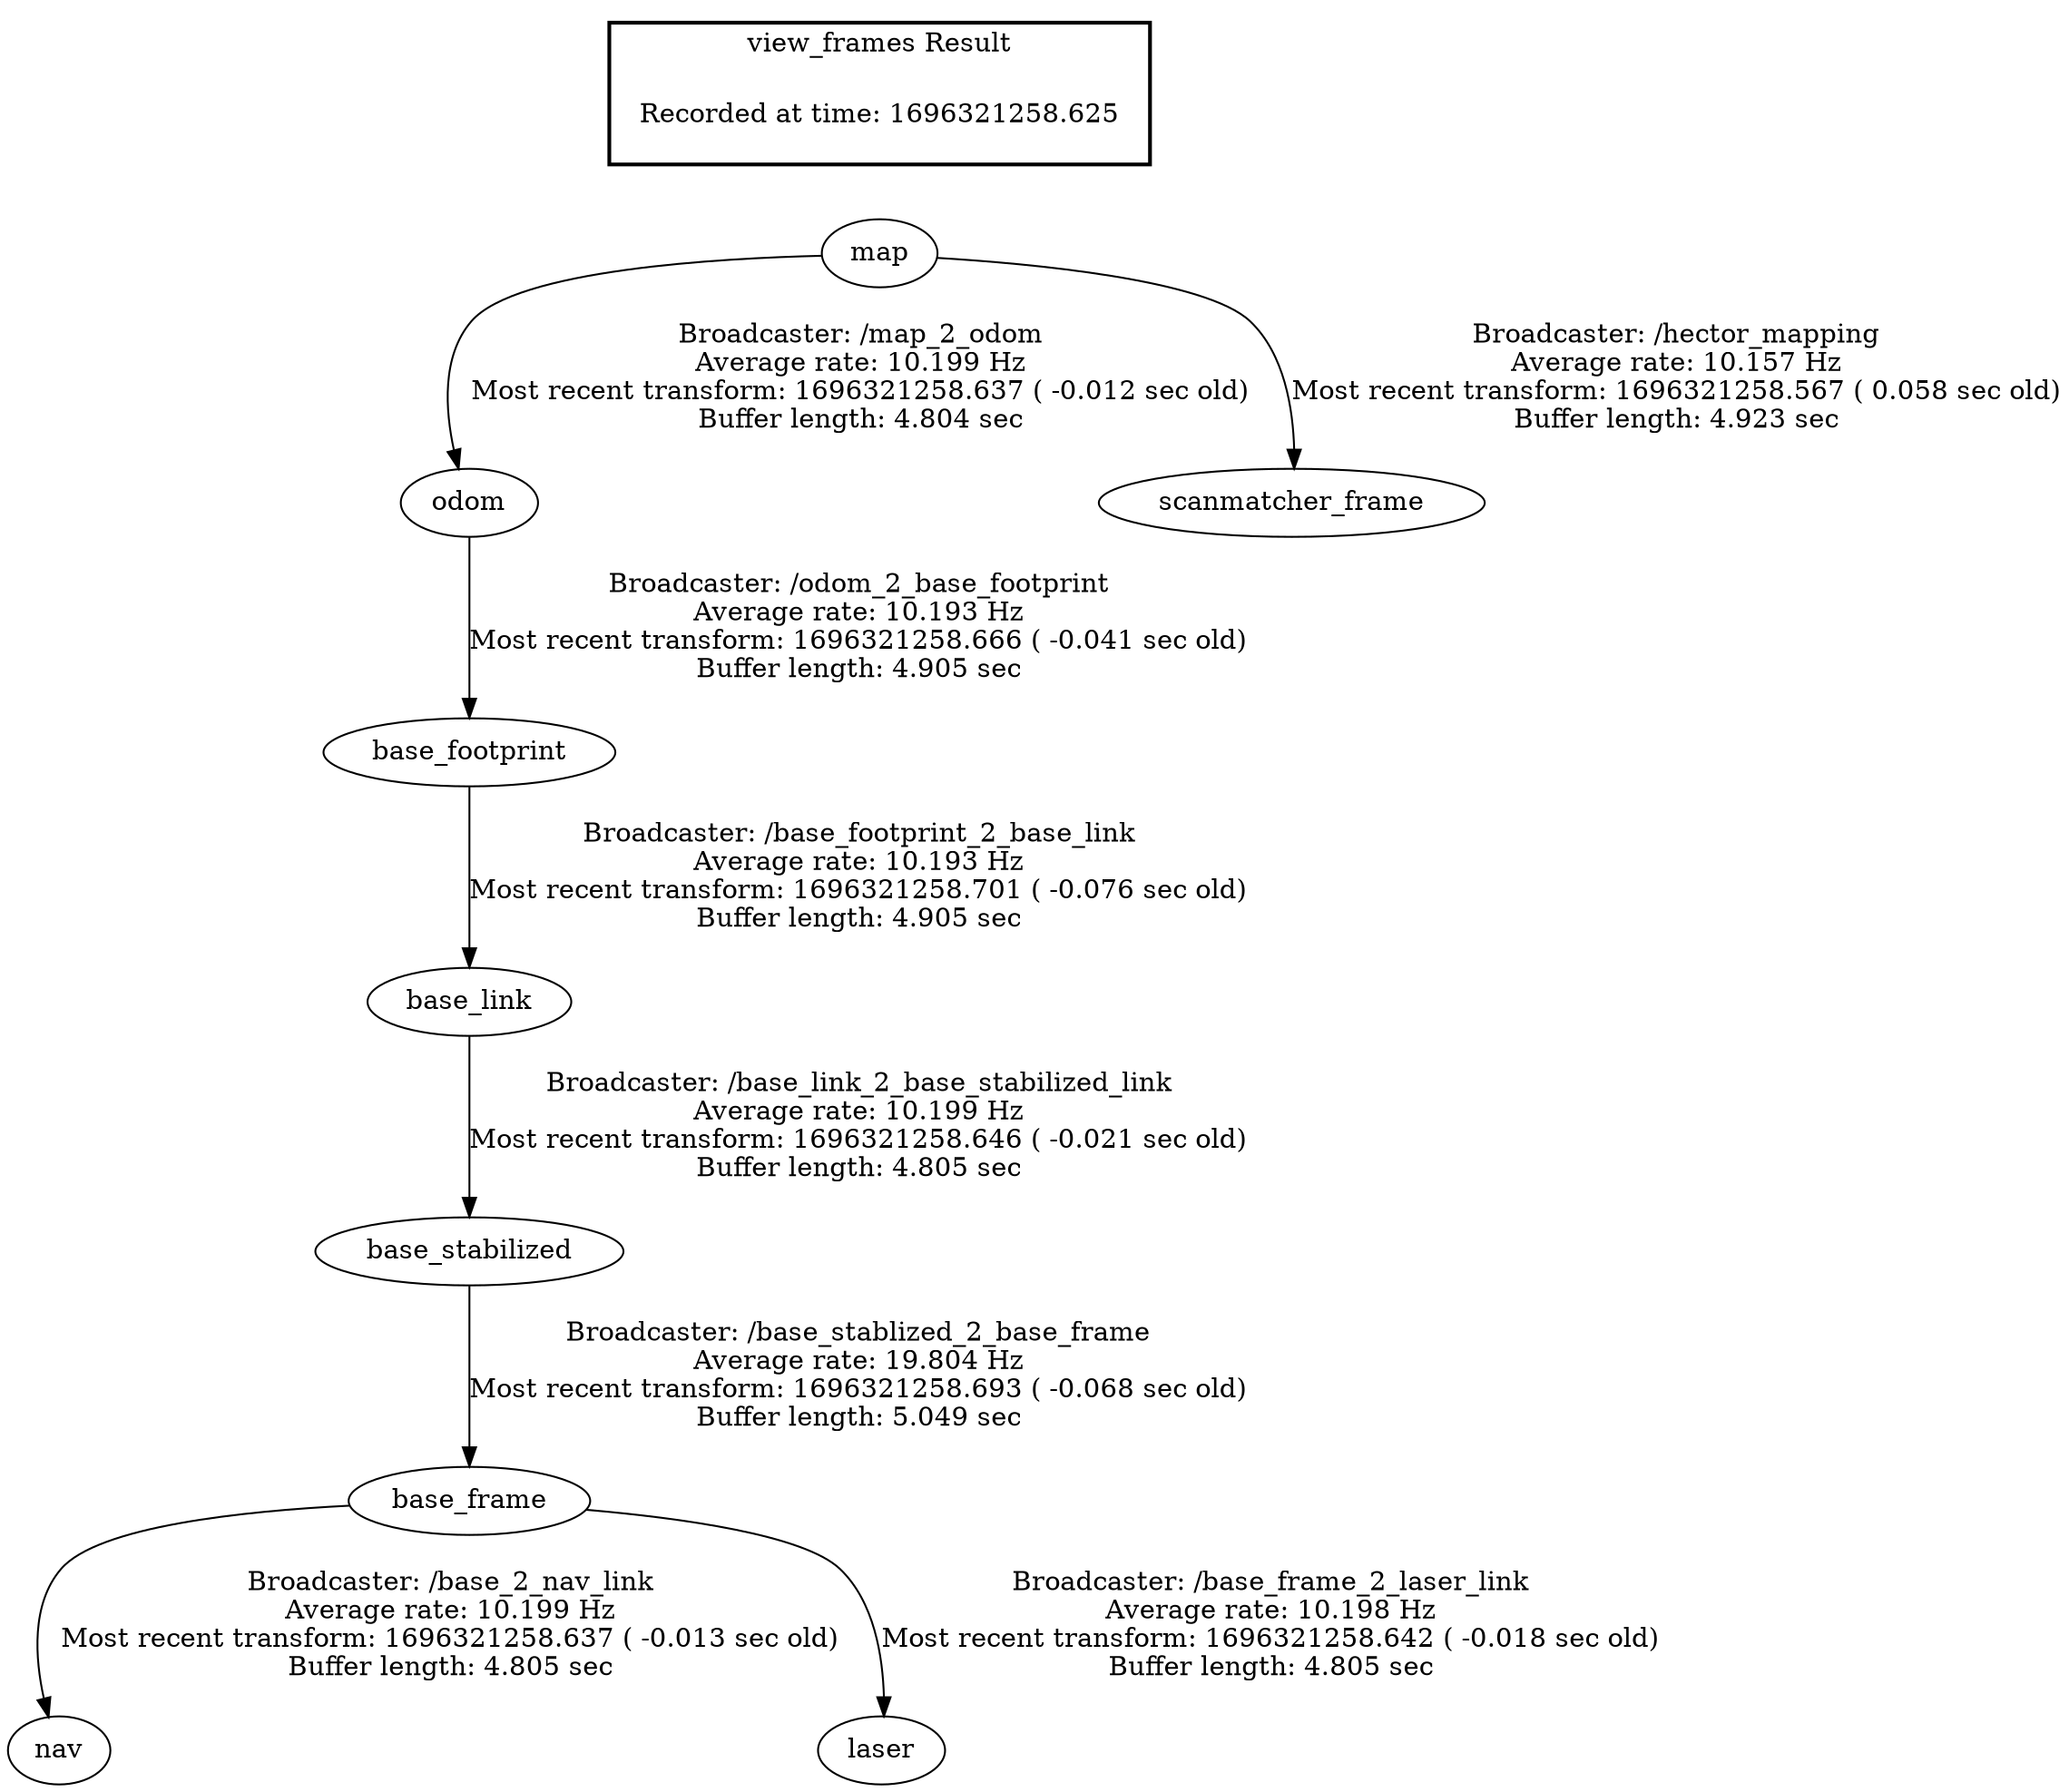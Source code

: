 digraph G {
"odom" -> "base_footprint"[label="Broadcaster: /odom_2_base_footprint\nAverage rate: 10.193 Hz\nMost recent transform: 1696321258.666 ( -0.041 sec old)\nBuffer length: 4.905 sec\n"];
"map" -> "odom"[label="Broadcaster: /map_2_odom\nAverage rate: 10.199 Hz\nMost recent transform: 1696321258.637 ( -0.012 sec old)\nBuffer length: 4.804 sec\n"];
"base_stabilized" -> "base_frame"[label="Broadcaster: /base_stablized_2_base_frame\nAverage rate: 19.804 Hz\nMost recent transform: 1696321258.693 ( -0.068 sec old)\nBuffer length: 5.049 sec\n"];
"map" -> "scanmatcher_frame"[label="Broadcaster: /hector_mapping\nAverage rate: 10.157 Hz\nMost recent transform: 1696321258.567 ( 0.058 sec old)\nBuffer length: 4.923 sec\n"];
"base_link" -> "base_stabilized"[label="Broadcaster: /base_link_2_base_stabilized_link\nAverage rate: 10.199 Hz\nMost recent transform: 1696321258.646 ( -0.021 sec old)\nBuffer length: 4.805 sec\n"];
"base_footprint" -> "base_link"[label="Broadcaster: /base_footprint_2_base_link\nAverage rate: 10.193 Hz\nMost recent transform: 1696321258.701 ( -0.076 sec old)\nBuffer length: 4.905 sec\n"];
"base_frame" -> "nav"[label="Broadcaster: /base_2_nav_link\nAverage rate: 10.199 Hz\nMost recent transform: 1696321258.637 ( -0.013 sec old)\nBuffer length: 4.805 sec\n"];
"base_frame" -> "laser"[label="Broadcaster: /base_frame_2_laser_link\nAverage rate: 10.198 Hz\nMost recent transform: 1696321258.642 ( -0.018 sec old)\nBuffer length: 4.805 sec\n"];
edge [style=invis];
 subgraph cluster_legend { style=bold; color=black; label ="view_frames Result";
"Recorded at time: 1696321258.625"[ shape=plaintext ] ;
 }->"map";
}